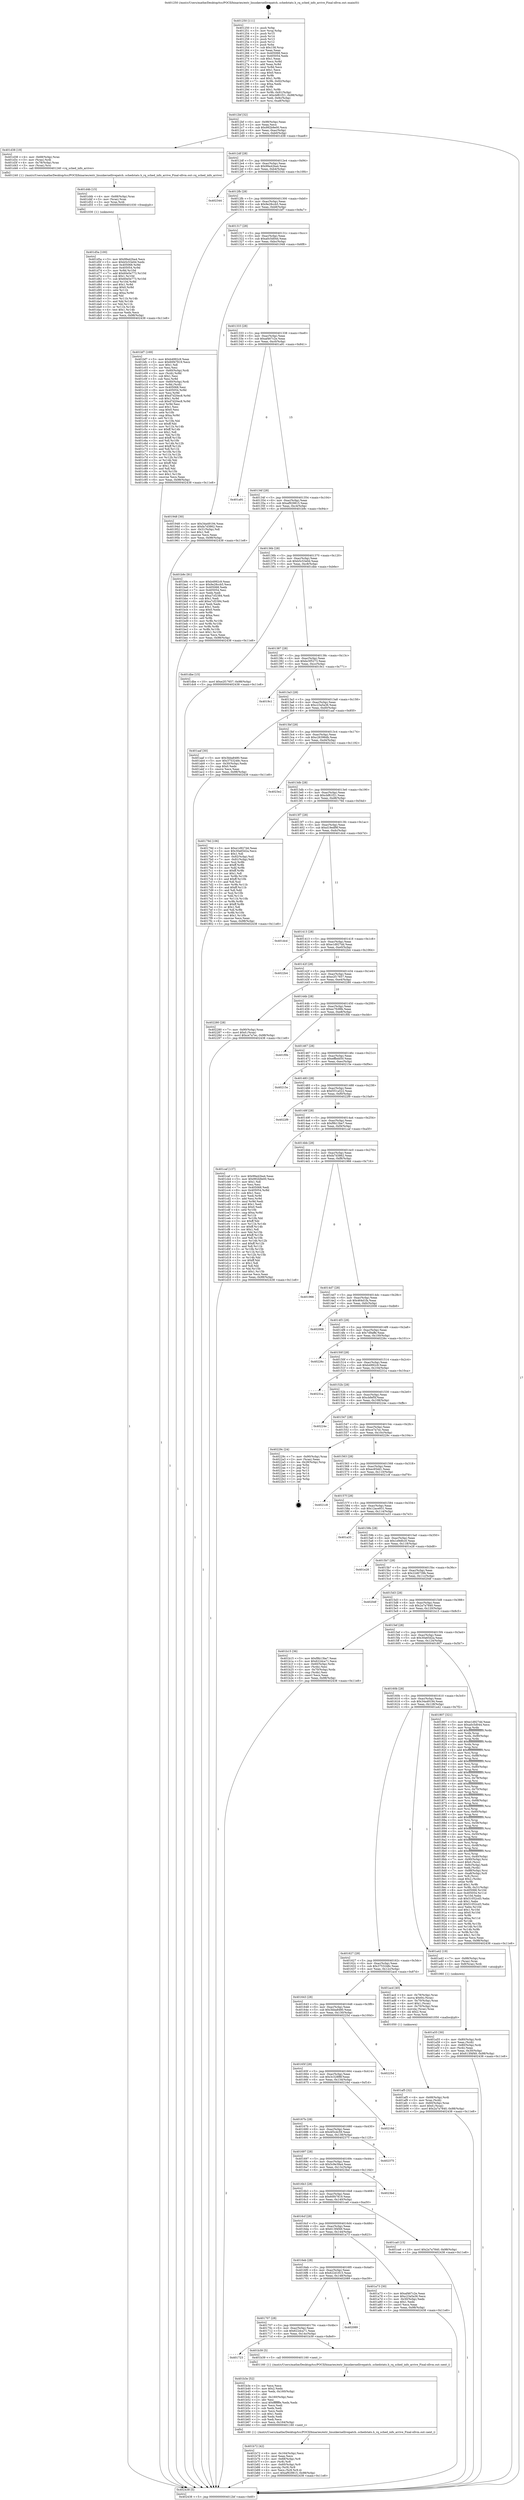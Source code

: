 digraph "0x401250" {
  label = "0x401250 (/mnt/c/Users/mathe/Desktop/tcc/POCII/binaries/extr_linuxkernellivepatch..schedstats.h_rq_sched_info_arrive_Final-ollvm.out::main(0))"
  labelloc = "t"
  node[shape=record]

  Entry [label="",width=0.3,height=0.3,shape=circle,fillcolor=black,style=filled]
  "0x4012bf" [label="{
     0x4012bf [32]\l
     | [instrs]\l
     &nbsp;&nbsp;0x4012bf \<+6\>: mov -0x98(%rbp),%eax\l
     &nbsp;&nbsp;0x4012c5 \<+2\>: mov %eax,%ecx\l
     &nbsp;&nbsp;0x4012c7 \<+6\>: sub $0x992b9e00,%ecx\l
     &nbsp;&nbsp;0x4012cd \<+6\>: mov %eax,-0xac(%rbp)\l
     &nbsp;&nbsp;0x4012d3 \<+6\>: mov %ecx,-0xb0(%rbp)\l
     &nbsp;&nbsp;0x4012d9 \<+6\>: je 0000000000401d38 \<main+0xae8\>\l
  }"]
  "0x401d38" [label="{
     0x401d38 [19]\l
     | [instrs]\l
     &nbsp;&nbsp;0x401d38 \<+4\>: mov -0x68(%rbp),%rax\l
     &nbsp;&nbsp;0x401d3c \<+3\>: mov (%rax),%rdi\l
     &nbsp;&nbsp;0x401d3f \<+4\>: mov -0x78(%rbp),%rax\l
     &nbsp;&nbsp;0x401d43 \<+3\>: mov (%rax),%rsi\l
     &nbsp;&nbsp;0x401d46 \<+5\>: call 0000000000401240 \<rq_sched_info_arrive\>\l
     | [calls]\l
     &nbsp;&nbsp;0x401240 \{1\} (/mnt/c/Users/mathe/Desktop/tcc/POCII/binaries/extr_linuxkernellivepatch..schedstats.h_rq_sched_info_arrive_Final-ollvm.out::rq_sched_info_arrive)\l
  }"]
  "0x4012df" [label="{
     0x4012df [28]\l
     | [instrs]\l
     &nbsp;&nbsp;0x4012df \<+5\>: jmp 00000000004012e4 \<main+0x94\>\l
     &nbsp;&nbsp;0x4012e4 \<+6\>: mov -0xac(%rbp),%eax\l
     &nbsp;&nbsp;0x4012ea \<+5\>: sub $0x99a42ba4,%eax\l
     &nbsp;&nbsp;0x4012ef \<+6\>: mov %eax,-0xb4(%rbp)\l
     &nbsp;&nbsp;0x4012f5 \<+6\>: je 0000000000402344 \<main+0x10f4\>\l
  }"]
  Exit [label="",width=0.3,height=0.3,shape=circle,fillcolor=black,style=filled,peripheries=2]
  "0x402344" [label="{
     0x402344\l
  }", style=dashed]
  "0x4012fb" [label="{
     0x4012fb [28]\l
     | [instrs]\l
     &nbsp;&nbsp;0x4012fb \<+5\>: jmp 0000000000401300 \<main+0xb0\>\l
     &nbsp;&nbsp;0x401300 \<+6\>: mov -0xac(%rbp),%eax\l
     &nbsp;&nbsp;0x401306 \<+5\>: sub $0x9e28ccb5,%eax\l
     &nbsp;&nbsp;0x40130b \<+6\>: mov %eax,-0xb8(%rbp)\l
     &nbsp;&nbsp;0x401311 \<+6\>: je 0000000000401bf7 \<main+0x9a7\>\l
  }"]
  "0x401d5a" [label="{
     0x401d5a [100]\l
     | [instrs]\l
     &nbsp;&nbsp;0x401d5a \<+5\>: mov $0x99a42ba4,%ecx\l
     &nbsp;&nbsp;0x401d5f \<+5\>: mov $0xb5c53e0d,%edx\l
     &nbsp;&nbsp;0x401d64 \<+8\>: mov 0x405068,%r8d\l
     &nbsp;&nbsp;0x401d6c \<+8\>: mov 0x405054,%r9d\l
     &nbsp;&nbsp;0x401d74 \<+3\>: mov %r8d,%r10d\l
     &nbsp;&nbsp;0x401d77 \<+7\>: add $0x60e5e773,%r10d\l
     &nbsp;&nbsp;0x401d7e \<+4\>: sub $0x1,%r10d\l
     &nbsp;&nbsp;0x401d82 \<+7\>: sub $0x60e5e773,%r10d\l
     &nbsp;&nbsp;0x401d89 \<+4\>: imul %r10d,%r8d\l
     &nbsp;&nbsp;0x401d8d \<+4\>: and $0x1,%r8d\l
     &nbsp;&nbsp;0x401d91 \<+4\>: cmp $0x0,%r8d\l
     &nbsp;&nbsp;0x401d95 \<+4\>: sete %r11b\l
     &nbsp;&nbsp;0x401d99 \<+4\>: cmp $0xa,%r9d\l
     &nbsp;&nbsp;0x401d9d \<+3\>: setl %bl\l
     &nbsp;&nbsp;0x401da0 \<+3\>: mov %r11b,%r14b\l
     &nbsp;&nbsp;0x401da3 \<+3\>: and %bl,%r14b\l
     &nbsp;&nbsp;0x401da6 \<+3\>: xor %bl,%r11b\l
     &nbsp;&nbsp;0x401da9 \<+3\>: or %r11b,%r14b\l
     &nbsp;&nbsp;0x401dac \<+4\>: test $0x1,%r14b\l
     &nbsp;&nbsp;0x401db0 \<+3\>: cmovne %edx,%ecx\l
     &nbsp;&nbsp;0x401db3 \<+6\>: mov %ecx,-0x98(%rbp)\l
     &nbsp;&nbsp;0x401db9 \<+5\>: jmp 0000000000402438 \<main+0x11e8\>\l
  }"]
  "0x401bf7" [label="{
     0x401bf7 [169]\l
     | [instrs]\l
     &nbsp;&nbsp;0x401bf7 \<+5\>: mov $0xb4992c9,%eax\l
     &nbsp;&nbsp;0x401bfc \<+5\>: mov $0x60f47819,%ecx\l
     &nbsp;&nbsp;0x401c01 \<+2\>: mov $0x1,%dl\l
     &nbsp;&nbsp;0x401c03 \<+2\>: xor %esi,%esi\l
     &nbsp;&nbsp;0x401c05 \<+4\>: mov -0x60(%rbp),%rdi\l
     &nbsp;&nbsp;0x401c09 \<+3\>: mov (%rdi),%r8d\l
     &nbsp;&nbsp;0x401c0c \<+3\>: sub $0x1,%esi\l
     &nbsp;&nbsp;0x401c0f \<+3\>: sub %esi,%r8d\l
     &nbsp;&nbsp;0x401c12 \<+4\>: mov -0x60(%rbp),%rdi\l
     &nbsp;&nbsp;0x401c16 \<+3\>: mov %r8d,(%rdi)\l
     &nbsp;&nbsp;0x401c19 \<+7\>: mov 0x405068,%esi\l
     &nbsp;&nbsp;0x401c20 \<+8\>: mov 0x405054,%r8d\l
     &nbsp;&nbsp;0x401c28 \<+3\>: mov %esi,%r9d\l
     &nbsp;&nbsp;0x401c2b \<+7\>: add $0xd7d20ec8,%r9d\l
     &nbsp;&nbsp;0x401c32 \<+4\>: sub $0x1,%r9d\l
     &nbsp;&nbsp;0x401c36 \<+7\>: sub $0xd7d20ec8,%r9d\l
     &nbsp;&nbsp;0x401c3d \<+4\>: imul %r9d,%esi\l
     &nbsp;&nbsp;0x401c41 \<+3\>: and $0x1,%esi\l
     &nbsp;&nbsp;0x401c44 \<+3\>: cmp $0x0,%esi\l
     &nbsp;&nbsp;0x401c47 \<+4\>: sete %r10b\l
     &nbsp;&nbsp;0x401c4b \<+4\>: cmp $0xa,%r8d\l
     &nbsp;&nbsp;0x401c4f \<+4\>: setl %r11b\l
     &nbsp;&nbsp;0x401c53 \<+3\>: mov %r10b,%bl\l
     &nbsp;&nbsp;0x401c56 \<+3\>: xor $0xff,%bl\l
     &nbsp;&nbsp;0x401c59 \<+3\>: mov %r11b,%r14b\l
     &nbsp;&nbsp;0x401c5c \<+4\>: xor $0xff,%r14b\l
     &nbsp;&nbsp;0x401c60 \<+3\>: xor $0x1,%dl\l
     &nbsp;&nbsp;0x401c63 \<+3\>: mov %bl,%r15b\l
     &nbsp;&nbsp;0x401c66 \<+4\>: and $0xff,%r15b\l
     &nbsp;&nbsp;0x401c6a \<+3\>: and %dl,%r10b\l
     &nbsp;&nbsp;0x401c6d \<+3\>: mov %r14b,%r12b\l
     &nbsp;&nbsp;0x401c70 \<+4\>: and $0xff,%r12b\l
     &nbsp;&nbsp;0x401c74 \<+3\>: and %dl,%r11b\l
     &nbsp;&nbsp;0x401c77 \<+3\>: or %r10b,%r15b\l
     &nbsp;&nbsp;0x401c7a \<+3\>: or %r11b,%r12b\l
     &nbsp;&nbsp;0x401c7d \<+3\>: xor %r12b,%r15b\l
     &nbsp;&nbsp;0x401c80 \<+3\>: or %r14b,%bl\l
     &nbsp;&nbsp;0x401c83 \<+3\>: xor $0xff,%bl\l
     &nbsp;&nbsp;0x401c86 \<+3\>: or $0x1,%dl\l
     &nbsp;&nbsp;0x401c89 \<+2\>: and %dl,%bl\l
     &nbsp;&nbsp;0x401c8b \<+3\>: or %bl,%r15b\l
     &nbsp;&nbsp;0x401c8e \<+4\>: test $0x1,%r15b\l
     &nbsp;&nbsp;0x401c92 \<+3\>: cmovne %ecx,%eax\l
     &nbsp;&nbsp;0x401c95 \<+6\>: mov %eax,-0x98(%rbp)\l
     &nbsp;&nbsp;0x401c9b \<+5\>: jmp 0000000000402438 \<main+0x11e8\>\l
  }"]
  "0x401317" [label="{
     0x401317 [28]\l
     | [instrs]\l
     &nbsp;&nbsp;0x401317 \<+5\>: jmp 000000000040131c \<main+0xcc\>\l
     &nbsp;&nbsp;0x40131c \<+6\>: mov -0xac(%rbp),%eax\l
     &nbsp;&nbsp;0x401322 \<+5\>: sub $0xa0c5d044,%eax\l
     &nbsp;&nbsp;0x401327 \<+6\>: mov %eax,-0xbc(%rbp)\l
     &nbsp;&nbsp;0x40132d \<+6\>: je 0000000000401948 \<main+0x6f8\>\l
  }"]
  "0x401d4b" [label="{
     0x401d4b [15]\l
     | [instrs]\l
     &nbsp;&nbsp;0x401d4b \<+4\>: mov -0x68(%rbp),%rax\l
     &nbsp;&nbsp;0x401d4f \<+3\>: mov (%rax),%rax\l
     &nbsp;&nbsp;0x401d52 \<+3\>: mov %rax,%rdi\l
     &nbsp;&nbsp;0x401d55 \<+5\>: call 0000000000401030 \<free@plt\>\l
     | [calls]\l
     &nbsp;&nbsp;0x401030 \{1\} (unknown)\l
  }"]
  "0x401948" [label="{
     0x401948 [30]\l
     | [instrs]\l
     &nbsp;&nbsp;0x401948 \<+5\>: mov $0x34a49194,%eax\l
     &nbsp;&nbsp;0x40194d \<+5\>: mov $0xfa7d3862,%ecx\l
     &nbsp;&nbsp;0x401952 \<+3\>: mov -0x31(%rbp),%dl\l
     &nbsp;&nbsp;0x401955 \<+3\>: test $0x1,%dl\l
     &nbsp;&nbsp;0x401958 \<+3\>: cmovne %ecx,%eax\l
     &nbsp;&nbsp;0x40195b \<+6\>: mov %eax,-0x98(%rbp)\l
     &nbsp;&nbsp;0x401961 \<+5\>: jmp 0000000000402438 \<main+0x11e8\>\l
  }"]
  "0x401333" [label="{
     0x401333 [28]\l
     | [instrs]\l
     &nbsp;&nbsp;0x401333 \<+5\>: jmp 0000000000401338 \<main+0xe8\>\l
     &nbsp;&nbsp;0x401338 \<+6\>: mov -0xac(%rbp),%eax\l
     &nbsp;&nbsp;0x40133e \<+5\>: sub $0xaf467c2e,%eax\l
     &nbsp;&nbsp;0x401343 \<+6\>: mov %eax,-0xc0(%rbp)\l
     &nbsp;&nbsp;0x401349 \<+6\>: je 0000000000401a91 \<main+0x841\>\l
  }"]
  "0x401b72" [label="{
     0x401b72 [42]\l
     | [instrs]\l
     &nbsp;&nbsp;0x401b72 \<+6\>: mov -0x164(%rbp),%ecx\l
     &nbsp;&nbsp;0x401b78 \<+3\>: imul %eax,%ecx\l
     &nbsp;&nbsp;0x401b7b \<+4\>: mov -0x68(%rbp),%r8\l
     &nbsp;&nbsp;0x401b7f \<+3\>: mov (%r8),%r8\l
     &nbsp;&nbsp;0x401b82 \<+4\>: mov -0x60(%rbp),%r9\l
     &nbsp;&nbsp;0x401b86 \<+3\>: movslq (%r9),%r9\l
     &nbsp;&nbsp;0x401b89 \<+4\>: mov %ecx,(%r8,%r9,4)\l
     &nbsp;&nbsp;0x401b8d \<+10\>: movl $0xaf929815,-0x98(%rbp)\l
     &nbsp;&nbsp;0x401b97 \<+5\>: jmp 0000000000402438 \<main+0x11e8\>\l
  }"]
  "0x401a91" [label="{
     0x401a91\l
  }", style=dashed]
  "0x40134f" [label="{
     0x40134f [28]\l
     | [instrs]\l
     &nbsp;&nbsp;0x40134f \<+5\>: jmp 0000000000401354 \<main+0x104\>\l
     &nbsp;&nbsp;0x401354 \<+6\>: mov -0xac(%rbp),%eax\l
     &nbsp;&nbsp;0x40135a \<+5\>: sub $0xaf929815,%eax\l
     &nbsp;&nbsp;0x40135f \<+6\>: mov %eax,-0xc4(%rbp)\l
     &nbsp;&nbsp;0x401365 \<+6\>: je 0000000000401b9c \<main+0x94c\>\l
  }"]
  "0x401b3e" [label="{
     0x401b3e [52]\l
     | [instrs]\l
     &nbsp;&nbsp;0x401b3e \<+2\>: xor %ecx,%ecx\l
     &nbsp;&nbsp;0x401b40 \<+5\>: mov $0x2,%edx\l
     &nbsp;&nbsp;0x401b45 \<+6\>: mov %edx,-0x160(%rbp)\l
     &nbsp;&nbsp;0x401b4b \<+1\>: cltd\l
     &nbsp;&nbsp;0x401b4c \<+6\>: mov -0x160(%rbp),%esi\l
     &nbsp;&nbsp;0x401b52 \<+2\>: idiv %esi\l
     &nbsp;&nbsp;0x401b54 \<+6\>: imul $0xfffffffe,%edx,%edx\l
     &nbsp;&nbsp;0x401b5a \<+2\>: mov %ecx,%edi\l
     &nbsp;&nbsp;0x401b5c \<+2\>: sub %edx,%edi\l
     &nbsp;&nbsp;0x401b5e \<+2\>: mov %ecx,%edx\l
     &nbsp;&nbsp;0x401b60 \<+3\>: sub $0x1,%edx\l
     &nbsp;&nbsp;0x401b63 \<+2\>: add %edx,%edi\l
     &nbsp;&nbsp;0x401b65 \<+2\>: sub %edi,%ecx\l
     &nbsp;&nbsp;0x401b67 \<+6\>: mov %ecx,-0x164(%rbp)\l
     &nbsp;&nbsp;0x401b6d \<+5\>: call 0000000000401160 \<next_i\>\l
     | [calls]\l
     &nbsp;&nbsp;0x401160 \{1\} (/mnt/c/Users/mathe/Desktop/tcc/POCII/binaries/extr_linuxkernellivepatch..schedstats.h_rq_sched_info_arrive_Final-ollvm.out::next_i)\l
  }"]
  "0x401b9c" [label="{
     0x401b9c [91]\l
     | [instrs]\l
     &nbsp;&nbsp;0x401b9c \<+5\>: mov $0xb4992c9,%eax\l
     &nbsp;&nbsp;0x401ba1 \<+5\>: mov $0x9e28ccb5,%ecx\l
     &nbsp;&nbsp;0x401ba6 \<+7\>: mov 0x405068,%edx\l
     &nbsp;&nbsp;0x401bad \<+7\>: mov 0x405054,%esi\l
     &nbsp;&nbsp;0x401bb4 \<+2\>: mov %edx,%edi\l
     &nbsp;&nbsp;0x401bb6 \<+6\>: sub $0xa7cf2384,%edi\l
     &nbsp;&nbsp;0x401bbc \<+3\>: sub $0x1,%edi\l
     &nbsp;&nbsp;0x401bbf \<+6\>: add $0xa7cf2384,%edi\l
     &nbsp;&nbsp;0x401bc5 \<+3\>: imul %edi,%edx\l
     &nbsp;&nbsp;0x401bc8 \<+3\>: and $0x1,%edx\l
     &nbsp;&nbsp;0x401bcb \<+3\>: cmp $0x0,%edx\l
     &nbsp;&nbsp;0x401bce \<+4\>: sete %r8b\l
     &nbsp;&nbsp;0x401bd2 \<+3\>: cmp $0xa,%esi\l
     &nbsp;&nbsp;0x401bd5 \<+4\>: setl %r9b\l
     &nbsp;&nbsp;0x401bd9 \<+3\>: mov %r8b,%r10b\l
     &nbsp;&nbsp;0x401bdc \<+3\>: and %r9b,%r10b\l
     &nbsp;&nbsp;0x401bdf \<+3\>: xor %r9b,%r8b\l
     &nbsp;&nbsp;0x401be2 \<+3\>: or %r8b,%r10b\l
     &nbsp;&nbsp;0x401be5 \<+4\>: test $0x1,%r10b\l
     &nbsp;&nbsp;0x401be9 \<+3\>: cmovne %ecx,%eax\l
     &nbsp;&nbsp;0x401bec \<+6\>: mov %eax,-0x98(%rbp)\l
     &nbsp;&nbsp;0x401bf2 \<+5\>: jmp 0000000000402438 \<main+0x11e8\>\l
  }"]
  "0x40136b" [label="{
     0x40136b [28]\l
     | [instrs]\l
     &nbsp;&nbsp;0x40136b \<+5\>: jmp 0000000000401370 \<main+0x120\>\l
     &nbsp;&nbsp;0x401370 \<+6\>: mov -0xac(%rbp),%eax\l
     &nbsp;&nbsp;0x401376 \<+5\>: sub $0xb5c53e0d,%eax\l
     &nbsp;&nbsp;0x40137b \<+6\>: mov %eax,-0xc8(%rbp)\l
     &nbsp;&nbsp;0x401381 \<+6\>: je 0000000000401dbe \<main+0xb6e\>\l
  }"]
  "0x401723" [label="{
     0x401723\l
  }", style=dashed]
  "0x401dbe" [label="{
     0x401dbe [15]\l
     | [instrs]\l
     &nbsp;&nbsp;0x401dbe \<+10\>: movl $0xe2f17657,-0x98(%rbp)\l
     &nbsp;&nbsp;0x401dc8 \<+5\>: jmp 0000000000402438 \<main+0x11e8\>\l
  }"]
  "0x401387" [label="{
     0x401387 [28]\l
     | [instrs]\l
     &nbsp;&nbsp;0x401387 \<+5\>: jmp 000000000040138c \<main+0x13c\>\l
     &nbsp;&nbsp;0x40138c \<+6\>: mov -0xac(%rbp),%eax\l
     &nbsp;&nbsp;0x401392 \<+5\>: sub $0xbc5f5273,%eax\l
     &nbsp;&nbsp;0x401397 \<+6\>: mov %eax,-0xcc(%rbp)\l
     &nbsp;&nbsp;0x40139d \<+6\>: je 00000000004019c1 \<main+0x771\>\l
  }"]
  "0x401b39" [label="{
     0x401b39 [5]\l
     | [instrs]\l
     &nbsp;&nbsp;0x401b39 \<+5\>: call 0000000000401160 \<next_i\>\l
     | [calls]\l
     &nbsp;&nbsp;0x401160 \{1\} (/mnt/c/Users/mathe/Desktop/tcc/POCII/binaries/extr_linuxkernellivepatch..schedstats.h_rq_sched_info_arrive_Final-ollvm.out::next_i)\l
  }"]
  "0x4019c1" [label="{
     0x4019c1\l
  }", style=dashed]
  "0x4013a3" [label="{
     0x4013a3 [28]\l
     | [instrs]\l
     &nbsp;&nbsp;0x4013a3 \<+5\>: jmp 00000000004013a8 \<main+0x158\>\l
     &nbsp;&nbsp;0x4013a8 \<+6\>: mov -0xac(%rbp),%eax\l
     &nbsp;&nbsp;0x4013ae \<+5\>: sub $0xc23a5a36,%eax\l
     &nbsp;&nbsp;0x4013b3 \<+6\>: mov %eax,-0xd0(%rbp)\l
     &nbsp;&nbsp;0x4013b9 \<+6\>: je 0000000000401aaf \<main+0x85f\>\l
  }"]
  "0x401707" [label="{
     0x401707 [28]\l
     | [instrs]\l
     &nbsp;&nbsp;0x401707 \<+5\>: jmp 000000000040170c \<main+0x4bc\>\l
     &nbsp;&nbsp;0x40170c \<+6\>: mov -0xac(%rbp),%eax\l
     &nbsp;&nbsp;0x401712 \<+5\>: sub $0x622dca71,%eax\l
     &nbsp;&nbsp;0x401717 \<+6\>: mov %eax,-0x14c(%rbp)\l
     &nbsp;&nbsp;0x40171d \<+6\>: je 0000000000401b39 \<main+0x8e9\>\l
  }"]
  "0x401aaf" [label="{
     0x401aaf [30]\l
     | [instrs]\l
     &nbsp;&nbsp;0x401aaf \<+5\>: mov $0x3bba8480,%eax\l
     &nbsp;&nbsp;0x401ab4 \<+5\>: mov $0x3753248c,%ecx\l
     &nbsp;&nbsp;0x401ab9 \<+3\>: mov -0x30(%rbp),%edx\l
     &nbsp;&nbsp;0x401abc \<+3\>: cmp $0x0,%edx\l
     &nbsp;&nbsp;0x401abf \<+3\>: cmove %ecx,%eax\l
     &nbsp;&nbsp;0x401ac2 \<+6\>: mov %eax,-0x98(%rbp)\l
     &nbsp;&nbsp;0x401ac8 \<+5\>: jmp 0000000000402438 \<main+0x11e8\>\l
  }"]
  "0x4013bf" [label="{
     0x4013bf [28]\l
     | [instrs]\l
     &nbsp;&nbsp;0x4013bf \<+5\>: jmp 00000000004013c4 \<main+0x174\>\l
     &nbsp;&nbsp;0x4013c4 \<+6\>: mov -0xac(%rbp),%eax\l
     &nbsp;&nbsp;0x4013ca \<+5\>: sub $0xc26396db,%eax\l
     &nbsp;&nbsp;0x4013cf \<+6\>: mov %eax,-0xd4(%rbp)\l
     &nbsp;&nbsp;0x4013d5 \<+6\>: je 00000000004023e2 \<main+0x1192\>\l
  }"]
  "0x402089" [label="{
     0x402089\l
  }", style=dashed]
  "0x4023e2" [label="{
     0x4023e2\l
  }", style=dashed]
  "0x4013db" [label="{
     0x4013db [28]\l
     | [instrs]\l
     &nbsp;&nbsp;0x4013db \<+5\>: jmp 00000000004013e0 \<main+0x190\>\l
     &nbsp;&nbsp;0x4013e0 \<+6\>: mov -0xac(%rbp),%eax\l
     &nbsp;&nbsp;0x4013e6 \<+5\>: sub $0xcbf61f21,%eax\l
     &nbsp;&nbsp;0x4013eb \<+6\>: mov %eax,-0xd8(%rbp)\l
     &nbsp;&nbsp;0x4013f1 \<+6\>: je 000000000040179d \<main+0x54d\>\l
  }"]
  "0x401af5" [label="{
     0x401af5 [32]\l
     | [instrs]\l
     &nbsp;&nbsp;0x401af5 \<+4\>: mov -0x68(%rbp),%rdi\l
     &nbsp;&nbsp;0x401af9 \<+3\>: mov %rax,(%rdi)\l
     &nbsp;&nbsp;0x401afc \<+4\>: mov -0x60(%rbp),%rax\l
     &nbsp;&nbsp;0x401b00 \<+6\>: movl $0x0,(%rax)\l
     &nbsp;&nbsp;0x401b06 \<+10\>: movl $0x2a7a7840,-0x98(%rbp)\l
     &nbsp;&nbsp;0x401b10 \<+5\>: jmp 0000000000402438 \<main+0x11e8\>\l
  }"]
  "0x40179d" [label="{
     0x40179d [106]\l
     | [instrs]\l
     &nbsp;&nbsp;0x40179d \<+5\>: mov $0xe1d927dd,%eax\l
     &nbsp;&nbsp;0x4017a2 \<+5\>: mov $0x30a65d2a,%ecx\l
     &nbsp;&nbsp;0x4017a7 \<+2\>: mov $0x1,%dl\l
     &nbsp;&nbsp;0x4017a9 \<+7\>: mov -0x92(%rbp),%sil\l
     &nbsp;&nbsp;0x4017b0 \<+7\>: mov -0x91(%rbp),%dil\l
     &nbsp;&nbsp;0x4017b7 \<+3\>: mov %sil,%r8b\l
     &nbsp;&nbsp;0x4017ba \<+4\>: xor $0xff,%r8b\l
     &nbsp;&nbsp;0x4017be \<+3\>: mov %dil,%r9b\l
     &nbsp;&nbsp;0x4017c1 \<+4\>: xor $0xff,%r9b\l
     &nbsp;&nbsp;0x4017c5 \<+3\>: xor $0x1,%dl\l
     &nbsp;&nbsp;0x4017c8 \<+3\>: mov %r8b,%r10b\l
     &nbsp;&nbsp;0x4017cb \<+4\>: and $0xff,%r10b\l
     &nbsp;&nbsp;0x4017cf \<+3\>: and %dl,%sil\l
     &nbsp;&nbsp;0x4017d2 \<+3\>: mov %r9b,%r11b\l
     &nbsp;&nbsp;0x4017d5 \<+4\>: and $0xff,%r11b\l
     &nbsp;&nbsp;0x4017d9 \<+3\>: and %dl,%dil\l
     &nbsp;&nbsp;0x4017dc \<+3\>: or %sil,%r10b\l
     &nbsp;&nbsp;0x4017df \<+3\>: or %dil,%r11b\l
     &nbsp;&nbsp;0x4017e2 \<+3\>: xor %r11b,%r10b\l
     &nbsp;&nbsp;0x4017e5 \<+3\>: or %r9b,%r8b\l
     &nbsp;&nbsp;0x4017e8 \<+4\>: xor $0xff,%r8b\l
     &nbsp;&nbsp;0x4017ec \<+3\>: or $0x1,%dl\l
     &nbsp;&nbsp;0x4017ef \<+3\>: and %dl,%r8b\l
     &nbsp;&nbsp;0x4017f2 \<+3\>: or %r8b,%r10b\l
     &nbsp;&nbsp;0x4017f5 \<+4\>: test $0x1,%r10b\l
     &nbsp;&nbsp;0x4017f9 \<+3\>: cmovne %ecx,%eax\l
     &nbsp;&nbsp;0x4017fc \<+6\>: mov %eax,-0x98(%rbp)\l
     &nbsp;&nbsp;0x401802 \<+5\>: jmp 0000000000402438 \<main+0x11e8\>\l
  }"]
  "0x4013f7" [label="{
     0x4013f7 [28]\l
     | [instrs]\l
     &nbsp;&nbsp;0x4013f7 \<+5\>: jmp 00000000004013fc \<main+0x1ac\>\l
     &nbsp;&nbsp;0x4013fc \<+6\>: mov -0xac(%rbp),%eax\l
     &nbsp;&nbsp;0x401402 \<+5\>: sub $0xd19edf9f,%eax\l
     &nbsp;&nbsp;0x401407 \<+6\>: mov %eax,-0xdc(%rbp)\l
     &nbsp;&nbsp;0x40140d \<+6\>: je 0000000000401dcd \<main+0xb7d\>\l
  }"]
  "0x402438" [label="{
     0x402438 [5]\l
     | [instrs]\l
     &nbsp;&nbsp;0x402438 \<+5\>: jmp 00000000004012bf \<main+0x6f\>\l
  }"]
  "0x401250" [label="{
     0x401250 [111]\l
     | [instrs]\l
     &nbsp;&nbsp;0x401250 \<+1\>: push %rbp\l
     &nbsp;&nbsp;0x401251 \<+3\>: mov %rsp,%rbp\l
     &nbsp;&nbsp;0x401254 \<+2\>: push %r15\l
     &nbsp;&nbsp;0x401256 \<+2\>: push %r14\l
     &nbsp;&nbsp;0x401258 \<+2\>: push %r13\l
     &nbsp;&nbsp;0x40125a \<+2\>: push %r12\l
     &nbsp;&nbsp;0x40125c \<+1\>: push %rbx\l
     &nbsp;&nbsp;0x40125d \<+7\>: sub $0x158,%rsp\l
     &nbsp;&nbsp;0x401264 \<+2\>: xor %eax,%eax\l
     &nbsp;&nbsp;0x401266 \<+7\>: mov 0x405068,%ecx\l
     &nbsp;&nbsp;0x40126d \<+7\>: mov 0x405054,%edx\l
     &nbsp;&nbsp;0x401274 \<+3\>: sub $0x1,%eax\l
     &nbsp;&nbsp;0x401277 \<+3\>: mov %ecx,%r8d\l
     &nbsp;&nbsp;0x40127a \<+3\>: add %eax,%r8d\l
     &nbsp;&nbsp;0x40127d \<+4\>: imul %r8d,%ecx\l
     &nbsp;&nbsp;0x401281 \<+3\>: and $0x1,%ecx\l
     &nbsp;&nbsp;0x401284 \<+3\>: cmp $0x0,%ecx\l
     &nbsp;&nbsp;0x401287 \<+4\>: sete %r9b\l
     &nbsp;&nbsp;0x40128b \<+4\>: and $0x1,%r9b\l
     &nbsp;&nbsp;0x40128f \<+7\>: mov %r9b,-0x92(%rbp)\l
     &nbsp;&nbsp;0x401296 \<+3\>: cmp $0xa,%edx\l
     &nbsp;&nbsp;0x401299 \<+4\>: setl %r9b\l
     &nbsp;&nbsp;0x40129d \<+4\>: and $0x1,%r9b\l
     &nbsp;&nbsp;0x4012a1 \<+7\>: mov %r9b,-0x91(%rbp)\l
     &nbsp;&nbsp;0x4012a8 \<+10\>: movl $0xcbf61f21,-0x98(%rbp)\l
     &nbsp;&nbsp;0x4012b2 \<+6\>: mov %edi,-0x9c(%rbp)\l
     &nbsp;&nbsp;0x4012b8 \<+7\>: mov %rsi,-0xa8(%rbp)\l
  }"]
  "0x4016eb" [label="{
     0x4016eb [28]\l
     | [instrs]\l
     &nbsp;&nbsp;0x4016eb \<+5\>: jmp 00000000004016f0 \<main+0x4a0\>\l
     &nbsp;&nbsp;0x4016f0 \<+6\>: mov -0xac(%rbp),%eax\l
     &nbsp;&nbsp;0x4016f6 \<+5\>: sub $0x622d1815,%eax\l
     &nbsp;&nbsp;0x4016fb \<+6\>: mov %eax,-0x148(%rbp)\l
     &nbsp;&nbsp;0x401701 \<+6\>: je 0000000000402089 \<main+0xe39\>\l
  }"]
  "0x401dcd" [label="{
     0x401dcd\l
  }", style=dashed]
  "0x401413" [label="{
     0x401413 [28]\l
     | [instrs]\l
     &nbsp;&nbsp;0x401413 \<+5\>: jmp 0000000000401418 \<main+0x1c8\>\l
     &nbsp;&nbsp;0x401418 \<+6\>: mov -0xac(%rbp),%eax\l
     &nbsp;&nbsp;0x40141e \<+5\>: sub $0xe1d927dd,%eax\l
     &nbsp;&nbsp;0x401423 \<+6\>: mov %eax,-0xe0(%rbp)\l
     &nbsp;&nbsp;0x401429 \<+6\>: je 00000000004022b4 \<main+0x1064\>\l
  }"]
  "0x401a73" [label="{
     0x401a73 [30]\l
     | [instrs]\l
     &nbsp;&nbsp;0x401a73 \<+5\>: mov $0xaf467c2e,%eax\l
     &nbsp;&nbsp;0x401a78 \<+5\>: mov $0xc23a5a36,%ecx\l
     &nbsp;&nbsp;0x401a7d \<+3\>: mov -0x30(%rbp),%edx\l
     &nbsp;&nbsp;0x401a80 \<+3\>: cmp $0x1,%edx\l
     &nbsp;&nbsp;0x401a83 \<+3\>: cmovl %ecx,%eax\l
     &nbsp;&nbsp;0x401a86 \<+6\>: mov %eax,-0x98(%rbp)\l
     &nbsp;&nbsp;0x401a8c \<+5\>: jmp 0000000000402438 \<main+0x11e8\>\l
  }"]
  "0x4022b4" [label="{
     0x4022b4\l
  }", style=dashed]
  "0x40142f" [label="{
     0x40142f [28]\l
     | [instrs]\l
     &nbsp;&nbsp;0x40142f \<+5\>: jmp 0000000000401434 \<main+0x1e4\>\l
     &nbsp;&nbsp;0x401434 \<+6\>: mov -0xac(%rbp),%eax\l
     &nbsp;&nbsp;0x40143a \<+5\>: sub $0xe2f17657,%eax\l
     &nbsp;&nbsp;0x40143f \<+6\>: mov %eax,-0xe4(%rbp)\l
     &nbsp;&nbsp;0x401445 \<+6\>: je 0000000000402280 \<main+0x1030\>\l
  }"]
  "0x4016cf" [label="{
     0x4016cf [28]\l
     | [instrs]\l
     &nbsp;&nbsp;0x4016cf \<+5\>: jmp 00000000004016d4 \<main+0x484\>\l
     &nbsp;&nbsp;0x4016d4 \<+6\>: mov -0xac(%rbp),%eax\l
     &nbsp;&nbsp;0x4016da \<+5\>: sub $0x613f4f49,%eax\l
     &nbsp;&nbsp;0x4016df \<+6\>: mov %eax,-0x144(%rbp)\l
     &nbsp;&nbsp;0x4016e5 \<+6\>: je 0000000000401a73 \<main+0x823\>\l
  }"]
  "0x402280" [label="{
     0x402280 [28]\l
     | [instrs]\l
     &nbsp;&nbsp;0x402280 \<+7\>: mov -0x90(%rbp),%rax\l
     &nbsp;&nbsp;0x402287 \<+6\>: movl $0x0,(%rax)\l
     &nbsp;&nbsp;0x40228d \<+10\>: movl $0xce7a7ec,-0x98(%rbp)\l
     &nbsp;&nbsp;0x402297 \<+5\>: jmp 0000000000402438 \<main+0x11e8\>\l
  }"]
  "0x40144b" [label="{
     0x40144b [28]\l
     | [instrs]\l
     &nbsp;&nbsp;0x40144b \<+5\>: jmp 0000000000401450 \<main+0x200\>\l
     &nbsp;&nbsp;0x401450 \<+6\>: mov -0xac(%rbp),%eax\l
     &nbsp;&nbsp;0x401456 \<+5\>: sub $0xec7fc99b,%eax\l
     &nbsp;&nbsp;0x40145b \<+6\>: mov %eax,-0xe8(%rbp)\l
     &nbsp;&nbsp;0x401461 \<+6\>: je 0000000000401f0b \<main+0xcbb\>\l
  }"]
  "0x401ca0" [label="{
     0x401ca0 [15]\l
     | [instrs]\l
     &nbsp;&nbsp;0x401ca0 \<+10\>: movl $0x2a7a7840,-0x98(%rbp)\l
     &nbsp;&nbsp;0x401caa \<+5\>: jmp 0000000000402438 \<main+0x11e8\>\l
  }"]
  "0x401f0b" [label="{
     0x401f0b\l
  }", style=dashed]
  "0x401467" [label="{
     0x401467 [28]\l
     | [instrs]\l
     &nbsp;&nbsp;0x401467 \<+5\>: jmp 000000000040146c \<main+0x21c\>\l
     &nbsp;&nbsp;0x40146c \<+6\>: mov -0xac(%rbp),%eax\l
     &nbsp;&nbsp;0x401472 \<+5\>: sub $0xeffbdd50,%eax\l
     &nbsp;&nbsp;0x401477 \<+6\>: mov %eax,-0xec(%rbp)\l
     &nbsp;&nbsp;0x40147d \<+6\>: je 000000000040215e \<main+0xf0e\>\l
  }"]
  "0x4016b3" [label="{
     0x4016b3 [28]\l
     | [instrs]\l
     &nbsp;&nbsp;0x4016b3 \<+5\>: jmp 00000000004016b8 \<main+0x468\>\l
     &nbsp;&nbsp;0x4016b8 \<+6\>: mov -0xac(%rbp),%eax\l
     &nbsp;&nbsp;0x4016be \<+5\>: sub $0x60f47819,%eax\l
     &nbsp;&nbsp;0x4016c3 \<+6\>: mov %eax,-0x140(%rbp)\l
     &nbsp;&nbsp;0x4016c9 \<+6\>: je 0000000000401ca0 \<main+0xa50\>\l
  }"]
  "0x40215e" [label="{
     0x40215e\l
  }", style=dashed]
  "0x401483" [label="{
     0x401483 [28]\l
     | [instrs]\l
     &nbsp;&nbsp;0x401483 \<+5\>: jmp 0000000000401488 \<main+0x238\>\l
     &nbsp;&nbsp;0x401488 \<+6\>: mov -0xac(%rbp),%eax\l
     &nbsp;&nbsp;0x40148e \<+5\>: sub $0xf351a522,%eax\l
     &nbsp;&nbsp;0x401493 \<+6\>: mov %eax,-0xf0(%rbp)\l
     &nbsp;&nbsp;0x401499 \<+6\>: je 00000000004022f9 \<main+0x10a9\>\l
  }"]
  "0x4023bd" [label="{
     0x4023bd\l
  }", style=dashed]
  "0x4022f9" [label="{
     0x4022f9\l
  }", style=dashed]
  "0x40149f" [label="{
     0x40149f [28]\l
     | [instrs]\l
     &nbsp;&nbsp;0x40149f \<+5\>: jmp 00000000004014a4 \<main+0x254\>\l
     &nbsp;&nbsp;0x4014a4 \<+6\>: mov -0xac(%rbp),%eax\l
     &nbsp;&nbsp;0x4014aa \<+5\>: sub $0xf9b13be7,%eax\l
     &nbsp;&nbsp;0x4014af \<+6\>: mov %eax,-0xf4(%rbp)\l
     &nbsp;&nbsp;0x4014b5 \<+6\>: je 0000000000401caf \<main+0xa5f\>\l
  }"]
  "0x401697" [label="{
     0x401697 [28]\l
     | [instrs]\l
     &nbsp;&nbsp;0x401697 \<+5\>: jmp 000000000040169c \<main+0x44c\>\l
     &nbsp;&nbsp;0x40169c \<+6\>: mov -0xac(%rbp),%eax\l
     &nbsp;&nbsp;0x4016a2 \<+5\>: sub $0x5c9e39a4,%eax\l
     &nbsp;&nbsp;0x4016a7 \<+6\>: mov %eax,-0x13c(%rbp)\l
     &nbsp;&nbsp;0x4016ad \<+6\>: je 00000000004023bd \<main+0x116d\>\l
  }"]
  "0x401caf" [label="{
     0x401caf [137]\l
     | [instrs]\l
     &nbsp;&nbsp;0x401caf \<+5\>: mov $0x99a42ba4,%eax\l
     &nbsp;&nbsp;0x401cb4 \<+5\>: mov $0x992b9e00,%ecx\l
     &nbsp;&nbsp;0x401cb9 \<+2\>: mov $0x1,%dl\l
     &nbsp;&nbsp;0x401cbb \<+2\>: xor %esi,%esi\l
     &nbsp;&nbsp;0x401cbd \<+7\>: mov 0x405068,%edi\l
     &nbsp;&nbsp;0x401cc4 \<+8\>: mov 0x405054,%r8d\l
     &nbsp;&nbsp;0x401ccc \<+3\>: sub $0x1,%esi\l
     &nbsp;&nbsp;0x401ccf \<+3\>: mov %edi,%r9d\l
     &nbsp;&nbsp;0x401cd2 \<+3\>: add %esi,%r9d\l
     &nbsp;&nbsp;0x401cd5 \<+4\>: imul %r9d,%edi\l
     &nbsp;&nbsp;0x401cd9 \<+3\>: and $0x1,%edi\l
     &nbsp;&nbsp;0x401cdc \<+3\>: cmp $0x0,%edi\l
     &nbsp;&nbsp;0x401cdf \<+4\>: sete %r10b\l
     &nbsp;&nbsp;0x401ce3 \<+4\>: cmp $0xa,%r8d\l
     &nbsp;&nbsp;0x401ce7 \<+4\>: setl %r11b\l
     &nbsp;&nbsp;0x401ceb \<+3\>: mov %r10b,%bl\l
     &nbsp;&nbsp;0x401cee \<+3\>: xor $0xff,%bl\l
     &nbsp;&nbsp;0x401cf1 \<+3\>: mov %r11b,%r14b\l
     &nbsp;&nbsp;0x401cf4 \<+4\>: xor $0xff,%r14b\l
     &nbsp;&nbsp;0x401cf8 \<+3\>: xor $0x1,%dl\l
     &nbsp;&nbsp;0x401cfb \<+3\>: mov %bl,%r15b\l
     &nbsp;&nbsp;0x401cfe \<+4\>: and $0xff,%r15b\l
     &nbsp;&nbsp;0x401d02 \<+3\>: and %dl,%r10b\l
     &nbsp;&nbsp;0x401d05 \<+3\>: mov %r14b,%r12b\l
     &nbsp;&nbsp;0x401d08 \<+4\>: and $0xff,%r12b\l
     &nbsp;&nbsp;0x401d0c \<+3\>: and %dl,%r11b\l
     &nbsp;&nbsp;0x401d0f \<+3\>: or %r10b,%r15b\l
     &nbsp;&nbsp;0x401d12 \<+3\>: or %r11b,%r12b\l
     &nbsp;&nbsp;0x401d15 \<+3\>: xor %r12b,%r15b\l
     &nbsp;&nbsp;0x401d18 \<+3\>: or %r14b,%bl\l
     &nbsp;&nbsp;0x401d1b \<+3\>: xor $0xff,%bl\l
     &nbsp;&nbsp;0x401d1e \<+3\>: or $0x1,%dl\l
     &nbsp;&nbsp;0x401d21 \<+2\>: and %dl,%bl\l
     &nbsp;&nbsp;0x401d23 \<+3\>: or %bl,%r15b\l
     &nbsp;&nbsp;0x401d26 \<+4\>: test $0x1,%r15b\l
     &nbsp;&nbsp;0x401d2a \<+3\>: cmovne %ecx,%eax\l
     &nbsp;&nbsp;0x401d2d \<+6\>: mov %eax,-0x98(%rbp)\l
     &nbsp;&nbsp;0x401d33 \<+5\>: jmp 0000000000402438 \<main+0x11e8\>\l
  }"]
  "0x4014bb" [label="{
     0x4014bb [28]\l
     | [instrs]\l
     &nbsp;&nbsp;0x4014bb \<+5\>: jmp 00000000004014c0 \<main+0x270\>\l
     &nbsp;&nbsp;0x4014c0 \<+6\>: mov -0xac(%rbp),%eax\l
     &nbsp;&nbsp;0x4014c6 \<+5\>: sub $0xfa7d3862,%eax\l
     &nbsp;&nbsp;0x4014cb \<+6\>: mov %eax,-0xf8(%rbp)\l
     &nbsp;&nbsp;0x4014d1 \<+6\>: je 0000000000401966 \<main+0x716\>\l
  }"]
  "0x402375" [label="{
     0x402375\l
  }", style=dashed]
  "0x401966" [label="{
     0x401966\l
  }", style=dashed]
  "0x4014d7" [label="{
     0x4014d7 [28]\l
     | [instrs]\l
     &nbsp;&nbsp;0x4014d7 \<+5\>: jmp 00000000004014dc \<main+0x28c\>\l
     &nbsp;&nbsp;0x4014dc \<+6\>: mov -0xac(%rbp),%eax\l
     &nbsp;&nbsp;0x4014e2 \<+5\>: sub $0x464d1fa,%eax\l
     &nbsp;&nbsp;0x4014e7 \<+6\>: mov %eax,-0xfc(%rbp)\l
     &nbsp;&nbsp;0x4014ed \<+6\>: je 0000000000402008 \<main+0xdb8\>\l
  }"]
  "0x40167b" [label="{
     0x40167b [28]\l
     | [instrs]\l
     &nbsp;&nbsp;0x40167b \<+5\>: jmp 0000000000401680 \<main+0x430\>\l
     &nbsp;&nbsp;0x401680 \<+6\>: mov -0xac(%rbp),%eax\l
     &nbsp;&nbsp;0x401686 \<+5\>: sub $0x4f3cdc59,%eax\l
     &nbsp;&nbsp;0x40168b \<+6\>: mov %eax,-0x138(%rbp)\l
     &nbsp;&nbsp;0x401691 \<+6\>: je 0000000000402375 \<main+0x1125\>\l
  }"]
  "0x402008" [label="{
     0x402008\l
  }", style=dashed]
  "0x4014f3" [label="{
     0x4014f3 [28]\l
     | [instrs]\l
     &nbsp;&nbsp;0x4014f3 \<+5\>: jmp 00000000004014f8 \<main+0x2a8\>\l
     &nbsp;&nbsp;0x4014f8 \<+6\>: mov -0xac(%rbp),%eax\l
     &nbsp;&nbsp;0x4014fe \<+5\>: sub $0x7d9affe,%eax\l
     &nbsp;&nbsp;0x401503 \<+6\>: mov %eax,-0x100(%rbp)\l
     &nbsp;&nbsp;0x401509 \<+6\>: je 000000000040226c \<main+0x101c\>\l
  }"]
  "0x40216d" [label="{
     0x40216d\l
  }", style=dashed]
  "0x40226c" [label="{
     0x40226c\l
  }", style=dashed]
  "0x40150f" [label="{
     0x40150f [28]\l
     | [instrs]\l
     &nbsp;&nbsp;0x40150f \<+5\>: jmp 0000000000401514 \<main+0x2c4\>\l
     &nbsp;&nbsp;0x401514 \<+6\>: mov -0xac(%rbp),%eax\l
     &nbsp;&nbsp;0x40151a \<+5\>: sub $0xb4992c9,%eax\l
     &nbsp;&nbsp;0x40151f \<+6\>: mov %eax,-0x104(%rbp)\l
     &nbsp;&nbsp;0x401525 \<+6\>: je 000000000040231a \<main+0x10ca\>\l
  }"]
  "0x40165f" [label="{
     0x40165f [28]\l
     | [instrs]\l
     &nbsp;&nbsp;0x40165f \<+5\>: jmp 0000000000401664 \<main+0x414\>\l
     &nbsp;&nbsp;0x401664 \<+6\>: mov -0xac(%rbp),%eax\l
     &nbsp;&nbsp;0x40166a \<+5\>: sub $0x3c328f8f,%eax\l
     &nbsp;&nbsp;0x40166f \<+6\>: mov %eax,-0x134(%rbp)\l
     &nbsp;&nbsp;0x401675 \<+6\>: je 000000000040216d \<main+0xf1d\>\l
  }"]
  "0x40231a" [label="{
     0x40231a\l
  }", style=dashed]
  "0x40152b" [label="{
     0x40152b [28]\l
     | [instrs]\l
     &nbsp;&nbsp;0x40152b \<+5\>: jmp 0000000000401530 \<main+0x2e0\>\l
     &nbsp;&nbsp;0x401530 \<+6\>: mov -0xac(%rbp),%eax\l
     &nbsp;&nbsp;0x401536 \<+5\>: sub $0xcbfef5f,%eax\l
     &nbsp;&nbsp;0x40153b \<+6\>: mov %eax,-0x108(%rbp)\l
     &nbsp;&nbsp;0x401541 \<+6\>: je 000000000040224e \<main+0xffe\>\l
  }"]
  "0x40225d" [label="{
     0x40225d\l
  }", style=dashed]
  "0x40224e" [label="{
     0x40224e\l
  }", style=dashed]
  "0x401547" [label="{
     0x401547 [28]\l
     | [instrs]\l
     &nbsp;&nbsp;0x401547 \<+5\>: jmp 000000000040154c \<main+0x2fc\>\l
     &nbsp;&nbsp;0x40154c \<+6\>: mov -0xac(%rbp),%eax\l
     &nbsp;&nbsp;0x401552 \<+5\>: sub $0xce7a7ec,%eax\l
     &nbsp;&nbsp;0x401557 \<+6\>: mov %eax,-0x10c(%rbp)\l
     &nbsp;&nbsp;0x40155d \<+6\>: je 000000000040229c \<main+0x104c\>\l
  }"]
  "0x401643" [label="{
     0x401643 [28]\l
     | [instrs]\l
     &nbsp;&nbsp;0x401643 \<+5\>: jmp 0000000000401648 \<main+0x3f8\>\l
     &nbsp;&nbsp;0x401648 \<+6\>: mov -0xac(%rbp),%eax\l
     &nbsp;&nbsp;0x40164e \<+5\>: sub $0x3bba8480,%eax\l
     &nbsp;&nbsp;0x401653 \<+6\>: mov %eax,-0x130(%rbp)\l
     &nbsp;&nbsp;0x401659 \<+6\>: je 000000000040225d \<main+0x100d\>\l
  }"]
  "0x40229c" [label="{
     0x40229c [24]\l
     | [instrs]\l
     &nbsp;&nbsp;0x40229c \<+7\>: mov -0x90(%rbp),%rax\l
     &nbsp;&nbsp;0x4022a3 \<+2\>: mov (%rax),%eax\l
     &nbsp;&nbsp;0x4022a5 \<+4\>: lea -0x28(%rbp),%rsp\l
     &nbsp;&nbsp;0x4022a9 \<+1\>: pop %rbx\l
     &nbsp;&nbsp;0x4022aa \<+2\>: pop %r12\l
     &nbsp;&nbsp;0x4022ac \<+2\>: pop %r13\l
     &nbsp;&nbsp;0x4022ae \<+2\>: pop %r14\l
     &nbsp;&nbsp;0x4022b0 \<+2\>: pop %r15\l
     &nbsp;&nbsp;0x4022b2 \<+1\>: pop %rbp\l
     &nbsp;&nbsp;0x4022b3 \<+1\>: ret\l
  }"]
  "0x401563" [label="{
     0x401563 [28]\l
     | [instrs]\l
     &nbsp;&nbsp;0x401563 \<+5\>: jmp 0000000000401568 \<main+0x318\>\l
     &nbsp;&nbsp;0x401568 \<+6\>: mov -0xac(%rbp),%eax\l
     &nbsp;&nbsp;0x40156e \<+5\>: sub $0xec65dd1,%eax\l
     &nbsp;&nbsp;0x401573 \<+6\>: mov %eax,-0x110(%rbp)\l
     &nbsp;&nbsp;0x401579 \<+6\>: je 00000000004021c8 \<main+0xf78\>\l
  }"]
  "0x401acd" [label="{
     0x401acd [40]\l
     | [instrs]\l
     &nbsp;&nbsp;0x401acd \<+4\>: mov -0x78(%rbp),%rax\l
     &nbsp;&nbsp;0x401ad1 \<+7\>: movq $0x64,(%rax)\l
     &nbsp;&nbsp;0x401ad8 \<+4\>: mov -0x70(%rbp),%rax\l
     &nbsp;&nbsp;0x401adc \<+6\>: movl $0x1,(%rax)\l
     &nbsp;&nbsp;0x401ae2 \<+4\>: mov -0x70(%rbp),%rax\l
     &nbsp;&nbsp;0x401ae6 \<+3\>: movslq (%rax),%rax\l
     &nbsp;&nbsp;0x401ae9 \<+4\>: shl $0x2,%rax\l
     &nbsp;&nbsp;0x401aed \<+3\>: mov %rax,%rdi\l
     &nbsp;&nbsp;0x401af0 \<+5\>: call 0000000000401050 \<malloc@plt\>\l
     | [calls]\l
     &nbsp;&nbsp;0x401050 \{1\} (unknown)\l
  }"]
  "0x4021c8" [label="{
     0x4021c8\l
  }", style=dashed]
  "0x40157f" [label="{
     0x40157f [28]\l
     | [instrs]\l
     &nbsp;&nbsp;0x40157f \<+5\>: jmp 0000000000401584 \<main+0x334\>\l
     &nbsp;&nbsp;0x401584 \<+6\>: mov -0xac(%rbp),%eax\l
     &nbsp;&nbsp;0x40158a \<+5\>: sub $0x12ace931,%eax\l
     &nbsp;&nbsp;0x40158f \<+6\>: mov %eax,-0x114(%rbp)\l
     &nbsp;&nbsp;0x401595 \<+6\>: je 0000000000401a33 \<main+0x7e3\>\l
  }"]
  "0x401a55" [label="{
     0x401a55 [30]\l
     | [instrs]\l
     &nbsp;&nbsp;0x401a55 \<+4\>: mov -0x80(%rbp),%rdi\l
     &nbsp;&nbsp;0x401a59 \<+2\>: mov %eax,(%rdi)\l
     &nbsp;&nbsp;0x401a5b \<+4\>: mov -0x80(%rbp),%rdi\l
     &nbsp;&nbsp;0x401a5f \<+2\>: mov (%rdi),%eax\l
     &nbsp;&nbsp;0x401a61 \<+3\>: mov %eax,-0x30(%rbp)\l
     &nbsp;&nbsp;0x401a64 \<+10\>: movl $0x613f4f49,-0x98(%rbp)\l
     &nbsp;&nbsp;0x401a6e \<+5\>: jmp 0000000000402438 \<main+0x11e8\>\l
  }"]
  "0x401a33" [label="{
     0x401a33\l
  }", style=dashed]
  "0x40159b" [label="{
     0x40159b [28]\l
     | [instrs]\l
     &nbsp;&nbsp;0x40159b \<+5\>: jmp 00000000004015a0 \<main+0x350\>\l
     &nbsp;&nbsp;0x4015a0 \<+6\>: mov -0xac(%rbp),%eax\l
     &nbsp;&nbsp;0x4015a6 \<+5\>: sub $0x1e9dfcc0,%eax\l
     &nbsp;&nbsp;0x4015ab \<+6\>: mov %eax,-0x118(%rbp)\l
     &nbsp;&nbsp;0x4015b1 \<+6\>: je 0000000000401e28 \<main+0xbd8\>\l
  }"]
  "0x401627" [label="{
     0x401627 [28]\l
     | [instrs]\l
     &nbsp;&nbsp;0x401627 \<+5\>: jmp 000000000040162c \<main+0x3dc\>\l
     &nbsp;&nbsp;0x40162c \<+6\>: mov -0xac(%rbp),%eax\l
     &nbsp;&nbsp;0x401632 \<+5\>: sub $0x3753248c,%eax\l
     &nbsp;&nbsp;0x401637 \<+6\>: mov %eax,-0x12c(%rbp)\l
     &nbsp;&nbsp;0x40163d \<+6\>: je 0000000000401acd \<main+0x87d\>\l
  }"]
  "0x401e28" [label="{
     0x401e28\l
  }", style=dashed]
  "0x4015b7" [label="{
     0x4015b7 [28]\l
     | [instrs]\l
     &nbsp;&nbsp;0x4015b7 \<+5\>: jmp 00000000004015bc \<main+0x36c\>\l
     &nbsp;&nbsp;0x4015bc \<+6\>: mov -0xac(%rbp),%eax\l
     &nbsp;&nbsp;0x4015c2 \<+5\>: sub $0x22d6739b,%eax\l
     &nbsp;&nbsp;0x4015c7 \<+6\>: mov %eax,-0x11c(%rbp)\l
     &nbsp;&nbsp;0x4015cd \<+6\>: je 00000000004020df \<main+0xe8f\>\l
  }"]
  "0x401a42" [label="{
     0x401a42 [19]\l
     | [instrs]\l
     &nbsp;&nbsp;0x401a42 \<+7\>: mov -0x88(%rbp),%rax\l
     &nbsp;&nbsp;0x401a49 \<+3\>: mov (%rax),%rax\l
     &nbsp;&nbsp;0x401a4c \<+4\>: mov 0x8(%rax),%rdi\l
     &nbsp;&nbsp;0x401a50 \<+5\>: call 0000000000401060 \<atoi@plt\>\l
     | [calls]\l
     &nbsp;&nbsp;0x401060 \{1\} (unknown)\l
  }"]
  "0x4020df" [label="{
     0x4020df\l
  }", style=dashed]
  "0x4015d3" [label="{
     0x4015d3 [28]\l
     | [instrs]\l
     &nbsp;&nbsp;0x4015d3 \<+5\>: jmp 00000000004015d8 \<main+0x388\>\l
     &nbsp;&nbsp;0x4015d8 \<+6\>: mov -0xac(%rbp),%eax\l
     &nbsp;&nbsp;0x4015de \<+5\>: sub $0x2a7a7840,%eax\l
     &nbsp;&nbsp;0x4015e3 \<+6\>: mov %eax,-0x120(%rbp)\l
     &nbsp;&nbsp;0x4015e9 \<+6\>: je 0000000000401b15 \<main+0x8c5\>\l
  }"]
  "0x40160b" [label="{
     0x40160b [28]\l
     | [instrs]\l
     &nbsp;&nbsp;0x40160b \<+5\>: jmp 0000000000401610 \<main+0x3c0\>\l
     &nbsp;&nbsp;0x401610 \<+6\>: mov -0xac(%rbp),%eax\l
     &nbsp;&nbsp;0x401616 \<+5\>: sub $0x34a49194,%eax\l
     &nbsp;&nbsp;0x40161b \<+6\>: mov %eax,-0x128(%rbp)\l
     &nbsp;&nbsp;0x401621 \<+6\>: je 0000000000401a42 \<main+0x7f2\>\l
  }"]
  "0x401b15" [label="{
     0x401b15 [36]\l
     | [instrs]\l
     &nbsp;&nbsp;0x401b15 \<+5\>: mov $0xf9b13be7,%eax\l
     &nbsp;&nbsp;0x401b1a \<+5\>: mov $0x622dca71,%ecx\l
     &nbsp;&nbsp;0x401b1f \<+4\>: mov -0x60(%rbp),%rdx\l
     &nbsp;&nbsp;0x401b23 \<+2\>: mov (%rdx),%esi\l
     &nbsp;&nbsp;0x401b25 \<+4\>: mov -0x70(%rbp),%rdx\l
     &nbsp;&nbsp;0x401b29 \<+2\>: cmp (%rdx),%esi\l
     &nbsp;&nbsp;0x401b2b \<+3\>: cmovl %ecx,%eax\l
     &nbsp;&nbsp;0x401b2e \<+6\>: mov %eax,-0x98(%rbp)\l
     &nbsp;&nbsp;0x401b34 \<+5\>: jmp 0000000000402438 \<main+0x11e8\>\l
  }"]
  "0x4015ef" [label="{
     0x4015ef [28]\l
     | [instrs]\l
     &nbsp;&nbsp;0x4015ef \<+5\>: jmp 00000000004015f4 \<main+0x3a4\>\l
     &nbsp;&nbsp;0x4015f4 \<+6\>: mov -0xac(%rbp),%eax\l
     &nbsp;&nbsp;0x4015fa \<+5\>: sub $0x30a65d2a,%eax\l
     &nbsp;&nbsp;0x4015ff \<+6\>: mov %eax,-0x124(%rbp)\l
     &nbsp;&nbsp;0x401605 \<+6\>: je 0000000000401807 \<main+0x5b7\>\l
  }"]
  "0x401807" [label="{
     0x401807 [321]\l
     | [instrs]\l
     &nbsp;&nbsp;0x401807 \<+5\>: mov $0xe1d927dd,%eax\l
     &nbsp;&nbsp;0x40180c \<+5\>: mov $0xa0c5d044,%ecx\l
     &nbsp;&nbsp;0x401811 \<+3\>: mov %rsp,%rdx\l
     &nbsp;&nbsp;0x401814 \<+4\>: add $0xfffffffffffffff0,%rdx\l
     &nbsp;&nbsp;0x401818 \<+3\>: mov %rdx,%rsp\l
     &nbsp;&nbsp;0x40181b \<+7\>: mov %rdx,-0x90(%rbp)\l
     &nbsp;&nbsp;0x401822 \<+3\>: mov %rsp,%rdx\l
     &nbsp;&nbsp;0x401825 \<+4\>: add $0xfffffffffffffff0,%rdx\l
     &nbsp;&nbsp;0x401829 \<+3\>: mov %rdx,%rsp\l
     &nbsp;&nbsp;0x40182c \<+3\>: mov %rsp,%rsi\l
     &nbsp;&nbsp;0x40182f \<+4\>: add $0xfffffffffffffff0,%rsi\l
     &nbsp;&nbsp;0x401833 \<+3\>: mov %rsi,%rsp\l
     &nbsp;&nbsp;0x401836 \<+7\>: mov %rsi,-0x88(%rbp)\l
     &nbsp;&nbsp;0x40183d \<+3\>: mov %rsp,%rsi\l
     &nbsp;&nbsp;0x401840 \<+4\>: add $0xfffffffffffffff0,%rsi\l
     &nbsp;&nbsp;0x401844 \<+3\>: mov %rsi,%rsp\l
     &nbsp;&nbsp;0x401847 \<+4\>: mov %rsi,-0x80(%rbp)\l
     &nbsp;&nbsp;0x40184b \<+3\>: mov %rsp,%rsi\l
     &nbsp;&nbsp;0x40184e \<+4\>: add $0xfffffffffffffff0,%rsi\l
     &nbsp;&nbsp;0x401852 \<+3\>: mov %rsi,%rsp\l
     &nbsp;&nbsp;0x401855 \<+4\>: mov %rsi,-0x78(%rbp)\l
     &nbsp;&nbsp;0x401859 \<+3\>: mov %rsp,%rsi\l
     &nbsp;&nbsp;0x40185c \<+4\>: add $0xfffffffffffffff0,%rsi\l
     &nbsp;&nbsp;0x401860 \<+3\>: mov %rsi,%rsp\l
     &nbsp;&nbsp;0x401863 \<+4\>: mov %rsi,-0x70(%rbp)\l
     &nbsp;&nbsp;0x401867 \<+3\>: mov %rsp,%rsi\l
     &nbsp;&nbsp;0x40186a \<+4\>: add $0xfffffffffffffff0,%rsi\l
     &nbsp;&nbsp;0x40186e \<+3\>: mov %rsi,%rsp\l
     &nbsp;&nbsp;0x401871 \<+4\>: mov %rsi,-0x68(%rbp)\l
     &nbsp;&nbsp;0x401875 \<+3\>: mov %rsp,%rsi\l
     &nbsp;&nbsp;0x401878 \<+4\>: add $0xfffffffffffffff0,%rsi\l
     &nbsp;&nbsp;0x40187c \<+3\>: mov %rsi,%rsp\l
     &nbsp;&nbsp;0x40187f \<+4\>: mov %rsi,-0x60(%rbp)\l
     &nbsp;&nbsp;0x401883 \<+3\>: mov %rsp,%rsi\l
     &nbsp;&nbsp;0x401886 \<+4\>: add $0xfffffffffffffff0,%rsi\l
     &nbsp;&nbsp;0x40188a \<+3\>: mov %rsi,%rsp\l
     &nbsp;&nbsp;0x40188d \<+4\>: mov %rsi,-0x58(%rbp)\l
     &nbsp;&nbsp;0x401891 \<+3\>: mov %rsp,%rsi\l
     &nbsp;&nbsp;0x401894 \<+4\>: add $0xfffffffffffffff0,%rsi\l
     &nbsp;&nbsp;0x401898 \<+3\>: mov %rsi,%rsp\l
     &nbsp;&nbsp;0x40189b \<+4\>: mov %rsi,-0x50(%rbp)\l
     &nbsp;&nbsp;0x40189f \<+3\>: mov %rsp,%rsi\l
     &nbsp;&nbsp;0x4018a2 \<+4\>: add $0xfffffffffffffff0,%rsi\l
     &nbsp;&nbsp;0x4018a6 \<+3\>: mov %rsi,%rsp\l
     &nbsp;&nbsp;0x4018a9 \<+4\>: mov %rsi,-0x48(%rbp)\l
     &nbsp;&nbsp;0x4018ad \<+3\>: mov %rsp,%rsi\l
     &nbsp;&nbsp;0x4018b0 \<+4\>: add $0xfffffffffffffff0,%rsi\l
     &nbsp;&nbsp;0x4018b4 \<+3\>: mov %rsi,%rsp\l
     &nbsp;&nbsp;0x4018b7 \<+4\>: mov %rsi,-0x40(%rbp)\l
     &nbsp;&nbsp;0x4018bb \<+7\>: mov -0x90(%rbp),%rsi\l
     &nbsp;&nbsp;0x4018c2 \<+6\>: movl $0x0,(%rsi)\l
     &nbsp;&nbsp;0x4018c8 \<+6\>: mov -0x9c(%rbp),%edi\l
     &nbsp;&nbsp;0x4018ce \<+2\>: mov %edi,(%rdx)\l
     &nbsp;&nbsp;0x4018d0 \<+7\>: mov -0x88(%rbp),%rsi\l
     &nbsp;&nbsp;0x4018d7 \<+7\>: mov -0xa8(%rbp),%r8\l
     &nbsp;&nbsp;0x4018de \<+3\>: mov %r8,(%rsi)\l
     &nbsp;&nbsp;0x4018e1 \<+3\>: cmpl $0x2,(%rdx)\l
     &nbsp;&nbsp;0x4018e4 \<+4\>: setne %r9b\l
     &nbsp;&nbsp;0x4018e8 \<+4\>: and $0x1,%r9b\l
     &nbsp;&nbsp;0x4018ec \<+4\>: mov %r9b,-0x31(%rbp)\l
     &nbsp;&nbsp;0x4018f0 \<+8\>: mov 0x405068,%r10d\l
     &nbsp;&nbsp;0x4018f8 \<+8\>: mov 0x405054,%r11d\l
     &nbsp;&nbsp;0x401900 \<+3\>: mov %r10d,%ebx\l
     &nbsp;&nbsp;0x401903 \<+6\>: sub $0x51052cd3,%ebx\l
     &nbsp;&nbsp;0x401909 \<+3\>: sub $0x1,%ebx\l
     &nbsp;&nbsp;0x40190c \<+6\>: add $0x51052cd3,%ebx\l
     &nbsp;&nbsp;0x401912 \<+4\>: imul %ebx,%r10d\l
     &nbsp;&nbsp;0x401916 \<+4\>: and $0x1,%r10d\l
     &nbsp;&nbsp;0x40191a \<+4\>: cmp $0x0,%r10d\l
     &nbsp;&nbsp;0x40191e \<+4\>: sete %r9b\l
     &nbsp;&nbsp;0x401922 \<+4\>: cmp $0xa,%r11d\l
     &nbsp;&nbsp;0x401926 \<+4\>: setl %r14b\l
     &nbsp;&nbsp;0x40192a \<+3\>: mov %r9b,%r15b\l
     &nbsp;&nbsp;0x40192d \<+3\>: and %r14b,%r15b\l
     &nbsp;&nbsp;0x401930 \<+3\>: xor %r14b,%r9b\l
     &nbsp;&nbsp;0x401933 \<+3\>: or %r9b,%r15b\l
     &nbsp;&nbsp;0x401936 \<+4\>: test $0x1,%r15b\l
     &nbsp;&nbsp;0x40193a \<+3\>: cmovne %ecx,%eax\l
     &nbsp;&nbsp;0x40193d \<+6\>: mov %eax,-0x98(%rbp)\l
     &nbsp;&nbsp;0x401943 \<+5\>: jmp 0000000000402438 \<main+0x11e8\>\l
  }"]
  Entry -> "0x401250" [label=" 1"]
  "0x4012bf" -> "0x401d38" [label=" 1"]
  "0x4012bf" -> "0x4012df" [label=" 17"]
  "0x40229c" -> Exit [label=" 1"]
  "0x4012df" -> "0x402344" [label=" 0"]
  "0x4012df" -> "0x4012fb" [label=" 17"]
  "0x402280" -> "0x402438" [label=" 1"]
  "0x4012fb" -> "0x401bf7" [label=" 1"]
  "0x4012fb" -> "0x401317" [label=" 16"]
  "0x401dbe" -> "0x402438" [label=" 1"]
  "0x401317" -> "0x401948" [label=" 1"]
  "0x401317" -> "0x401333" [label=" 15"]
  "0x401d5a" -> "0x402438" [label=" 1"]
  "0x401333" -> "0x401a91" [label=" 0"]
  "0x401333" -> "0x40134f" [label=" 15"]
  "0x401d4b" -> "0x401d5a" [label=" 1"]
  "0x40134f" -> "0x401b9c" [label=" 1"]
  "0x40134f" -> "0x40136b" [label=" 14"]
  "0x401d38" -> "0x401d4b" [label=" 1"]
  "0x40136b" -> "0x401dbe" [label=" 1"]
  "0x40136b" -> "0x401387" [label=" 13"]
  "0x401caf" -> "0x402438" [label=" 1"]
  "0x401387" -> "0x4019c1" [label=" 0"]
  "0x401387" -> "0x4013a3" [label=" 13"]
  "0x401ca0" -> "0x402438" [label=" 1"]
  "0x4013a3" -> "0x401aaf" [label=" 1"]
  "0x4013a3" -> "0x4013bf" [label=" 12"]
  "0x401b9c" -> "0x402438" [label=" 1"]
  "0x4013bf" -> "0x4023e2" [label=" 0"]
  "0x4013bf" -> "0x4013db" [label=" 12"]
  "0x401b72" -> "0x402438" [label=" 1"]
  "0x4013db" -> "0x40179d" [label=" 1"]
  "0x4013db" -> "0x4013f7" [label=" 11"]
  "0x40179d" -> "0x402438" [label=" 1"]
  "0x401250" -> "0x4012bf" [label=" 1"]
  "0x402438" -> "0x4012bf" [label=" 17"]
  "0x401b39" -> "0x401b3e" [label=" 1"]
  "0x4013f7" -> "0x401dcd" [label=" 0"]
  "0x4013f7" -> "0x401413" [label=" 11"]
  "0x401707" -> "0x401723" [label=" 0"]
  "0x401413" -> "0x4022b4" [label=" 0"]
  "0x401413" -> "0x40142f" [label=" 11"]
  "0x401707" -> "0x401b39" [label=" 1"]
  "0x40142f" -> "0x402280" [label=" 1"]
  "0x40142f" -> "0x40144b" [label=" 10"]
  "0x4016eb" -> "0x401707" [label=" 1"]
  "0x40144b" -> "0x401f0b" [label=" 0"]
  "0x40144b" -> "0x401467" [label=" 10"]
  "0x4016eb" -> "0x402089" [label=" 0"]
  "0x401467" -> "0x40215e" [label=" 0"]
  "0x401467" -> "0x401483" [label=" 10"]
  "0x401b15" -> "0x402438" [label=" 2"]
  "0x401483" -> "0x4022f9" [label=" 0"]
  "0x401483" -> "0x40149f" [label=" 10"]
  "0x401af5" -> "0x402438" [label=" 1"]
  "0x40149f" -> "0x401caf" [label=" 1"]
  "0x40149f" -> "0x4014bb" [label=" 9"]
  "0x401aaf" -> "0x402438" [label=" 1"]
  "0x4014bb" -> "0x401966" [label=" 0"]
  "0x4014bb" -> "0x4014d7" [label=" 9"]
  "0x401a73" -> "0x402438" [label=" 1"]
  "0x4014d7" -> "0x402008" [label=" 0"]
  "0x4014d7" -> "0x4014f3" [label=" 9"]
  "0x4016cf" -> "0x401a73" [label=" 1"]
  "0x4014f3" -> "0x40226c" [label=" 0"]
  "0x4014f3" -> "0x40150f" [label=" 9"]
  "0x401bf7" -> "0x402438" [label=" 1"]
  "0x40150f" -> "0x40231a" [label=" 0"]
  "0x40150f" -> "0x40152b" [label=" 9"]
  "0x4016b3" -> "0x401ca0" [label=" 1"]
  "0x40152b" -> "0x40224e" [label=" 0"]
  "0x40152b" -> "0x401547" [label=" 9"]
  "0x401b3e" -> "0x401b72" [label=" 1"]
  "0x401547" -> "0x40229c" [label=" 1"]
  "0x401547" -> "0x401563" [label=" 8"]
  "0x401697" -> "0x4023bd" [label=" 0"]
  "0x401563" -> "0x4021c8" [label=" 0"]
  "0x401563" -> "0x40157f" [label=" 8"]
  "0x401acd" -> "0x401af5" [label=" 1"]
  "0x40157f" -> "0x401a33" [label=" 0"]
  "0x40157f" -> "0x40159b" [label=" 8"]
  "0x40167b" -> "0x402375" [label=" 0"]
  "0x40159b" -> "0x401e28" [label=" 0"]
  "0x40159b" -> "0x4015b7" [label=" 8"]
  "0x4016cf" -> "0x4016eb" [label=" 1"]
  "0x4015b7" -> "0x4020df" [label=" 0"]
  "0x4015b7" -> "0x4015d3" [label=" 8"]
  "0x40165f" -> "0x40167b" [label=" 3"]
  "0x4015d3" -> "0x401b15" [label=" 2"]
  "0x4015d3" -> "0x4015ef" [label=" 6"]
  "0x401643" -> "0x40165f" [label=" 3"]
  "0x4015ef" -> "0x401807" [label=" 1"]
  "0x4015ef" -> "0x40160b" [label=" 5"]
  "0x4016b3" -> "0x4016cf" [label=" 2"]
  "0x401807" -> "0x402438" [label=" 1"]
  "0x401948" -> "0x402438" [label=" 1"]
  "0x40165f" -> "0x40216d" [label=" 0"]
  "0x40160b" -> "0x401a42" [label=" 1"]
  "0x40160b" -> "0x401627" [label=" 4"]
  "0x401a42" -> "0x401a55" [label=" 1"]
  "0x401a55" -> "0x402438" [label=" 1"]
  "0x40167b" -> "0x401697" [label=" 3"]
  "0x401627" -> "0x401acd" [label=" 1"]
  "0x401627" -> "0x401643" [label=" 3"]
  "0x401697" -> "0x4016b3" [label=" 3"]
  "0x401643" -> "0x40225d" [label=" 0"]
}
